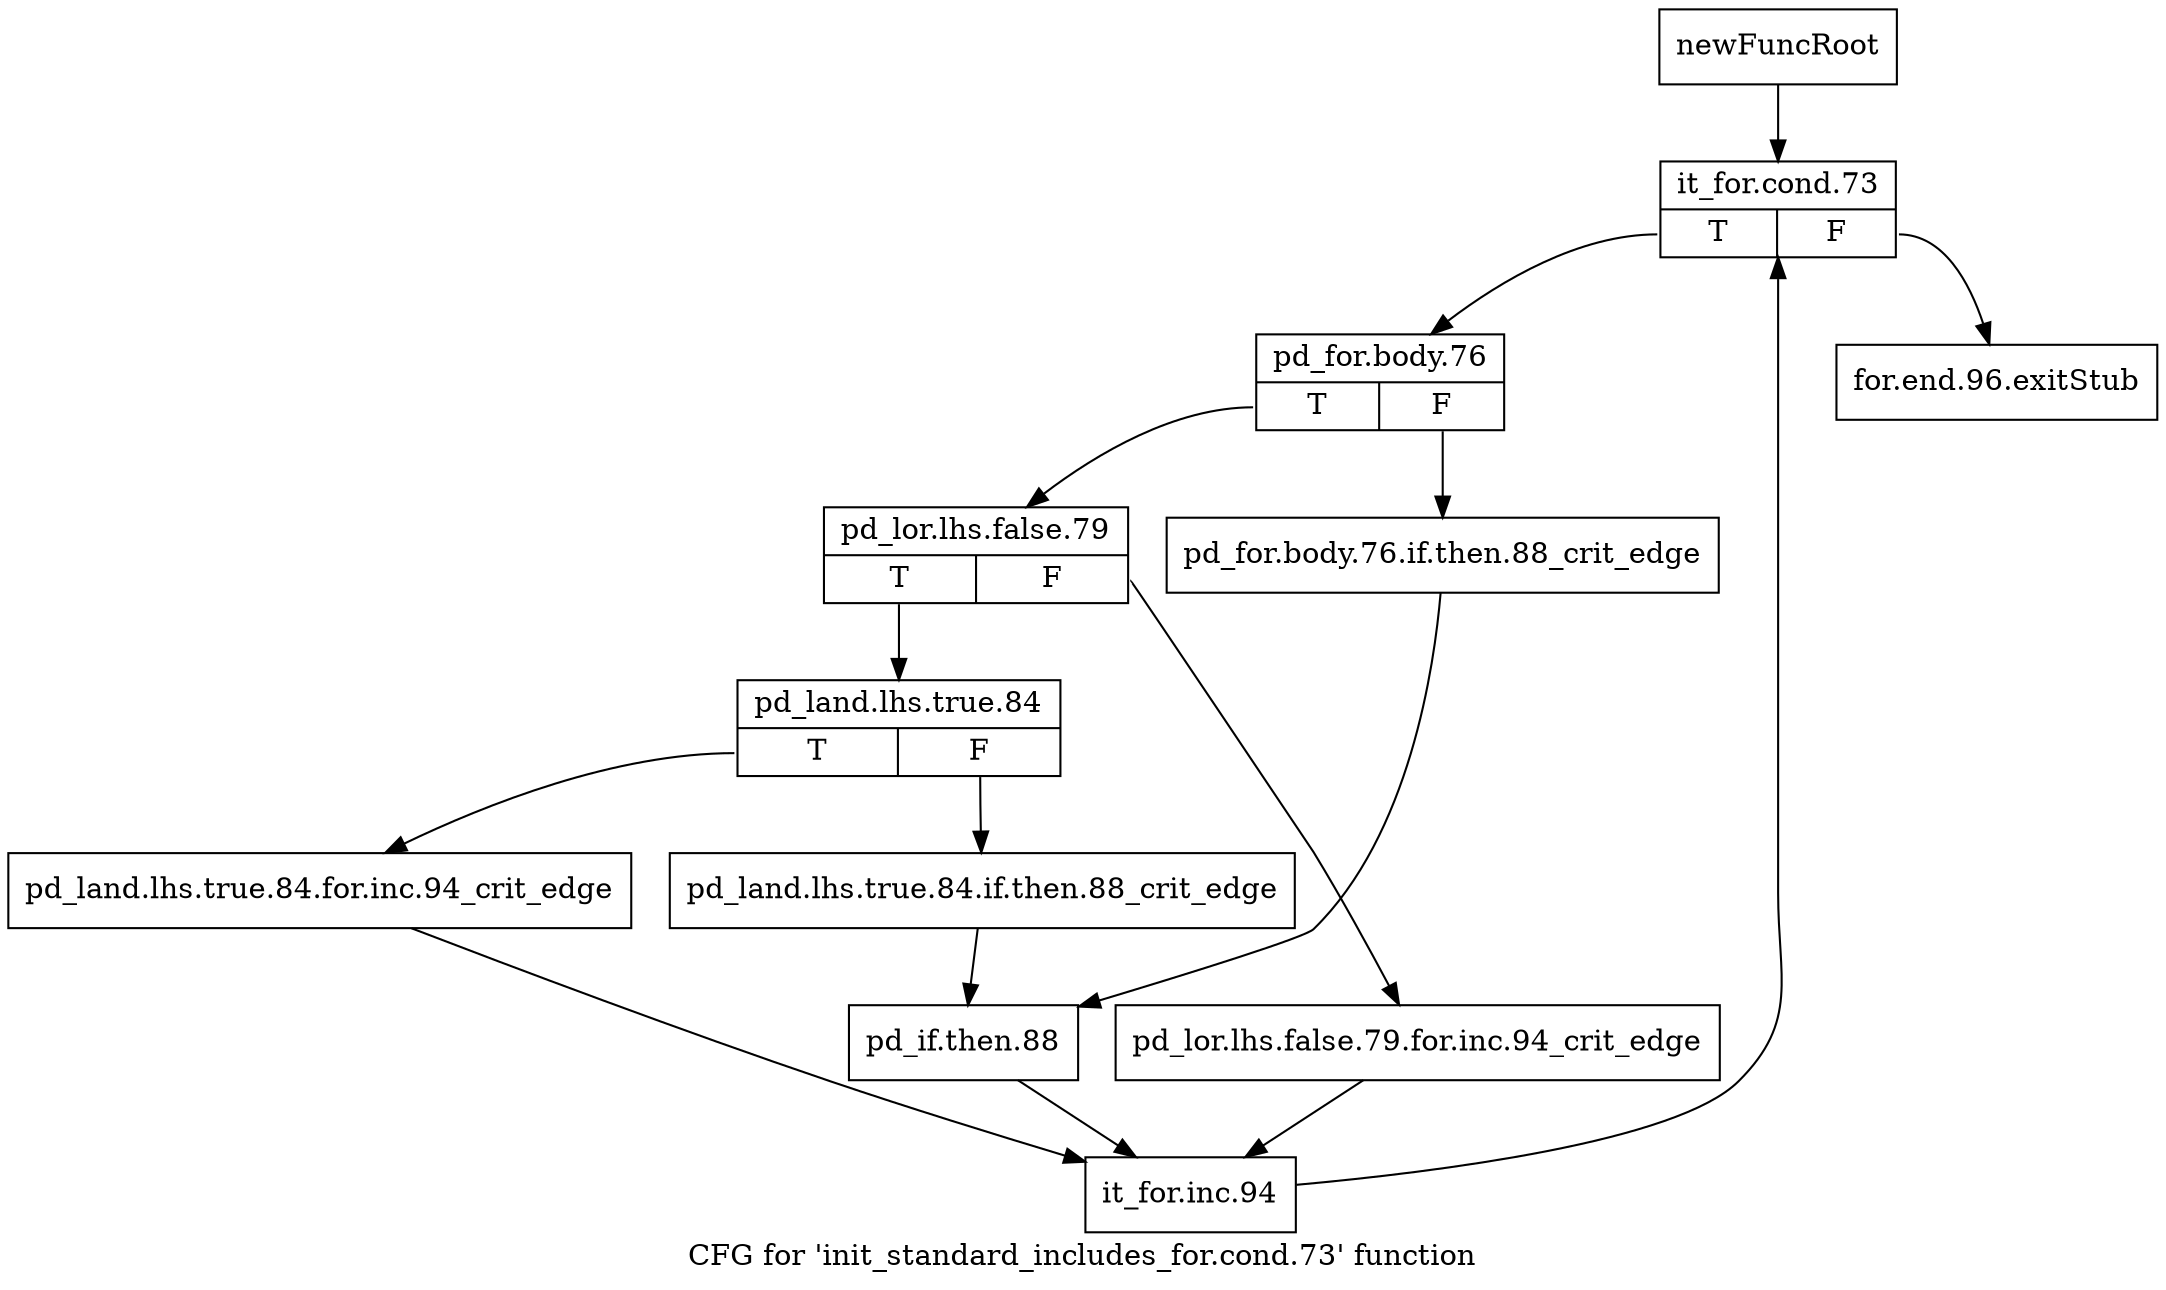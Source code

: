 digraph "CFG for 'init_standard_includes_for.cond.73' function" {
	label="CFG for 'init_standard_includes_for.cond.73' function";

	Node0xa2d3d60 [shape=record,label="{newFuncRoot}"];
	Node0xa2d3d60 -> Node0xa2d3e00;
	Node0xa2d3db0 [shape=record,label="{for.end.96.exitStub}"];
	Node0xa2d3e00 [shape=record,label="{it_for.cond.73|{<s0>T|<s1>F}}"];
	Node0xa2d3e00:s0 -> Node0xa2d3e50;
	Node0xa2d3e00:s1 -> Node0xa2d3db0;
	Node0xa2d3e50 [shape=record,label="{pd_for.body.76|{<s0>T|<s1>F}}"];
	Node0xa2d3e50:s0 -> Node0xa2d3ef0;
	Node0xa2d3e50:s1 -> Node0xa2d3ea0;
	Node0xa2d3ea0 [shape=record,label="{pd_for.body.76.if.then.88_crit_edge}"];
	Node0xa2d3ea0 -> Node0xa2d4030;
	Node0xa2d3ef0 [shape=record,label="{pd_lor.lhs.false.79|{<s0>T|<s1>F}}"];
	Node0xa2d3ef0:s0 -> Node0xa2d3f90;
	Node0xa2d3ef0:s1 -> Node0xa2d3f40;
	Node0xa2d3f40 [shape=record,label="{pd_lor.lhs.false.79.for.inc.94_crit_edge}"];
	Node0xa2d3f40 -> Node0xa2d40d0;
	Node0xa2d3f90 [shape=record,label="{pd_land.lhs.true.84|{<s0>T|<s1>F}}"];
	Node0xa2d3f90:s0 -> Node0xa2d4080;
	Node0xa2d3f90:s1 -> Node0xa2d3fe0;
	Node0xa2d3fe0 [shape=record,label="{pd_land.lhs.true.84.if.then.88_crit_edge}"];
	Node0xa2d3fe0 -> Node0xa2d4030;
	Node0xa2d4030 [shape=record,label="{pd_if.then.88}"];
	Node0xa2d4030 -> Node0xa2d40d0;
	Node0xa2d4080 [shape=record,label="{pd_land.lhs.true.84.for.inc.94_crit_edge}"];
	Node0xa2d4080 -> Node0xa2d40d0;
	Node0xa2d40d0 [shape=record,label="{it_for.inc.94}"];
	Node0xa2d40d0 -> Node0xa2d3e00;
}
